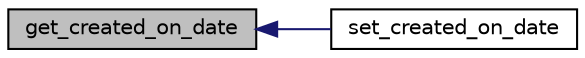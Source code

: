 digraph "get_created_on_date"
{
  edge [fontname="Helvetica",fontsize="10",labelfontname="Helvetica",labelfontsize="10"];
  node [fontname="Helvetica",fontsize="10",shape=record];
  rankdir="LR";
  Node8 [label="get_created_on_date",height=0.2,width=0.4,color="black", fillcolor="grey75", style="filled", fontcolor="black"];
  Node8 -> Node9 [dir="back",color="midnightblue",fontsize="10",style="solid"];
  Node9 [label="set_created_on_date",height=0.2,width=0.4,color="black", fillcolor="white", style="filled",URL="$class_class_setor.html#a792b5876e9d76a4f030e436aeec2a855",tooltip="Definir a data de criação do Setor. "];
}
